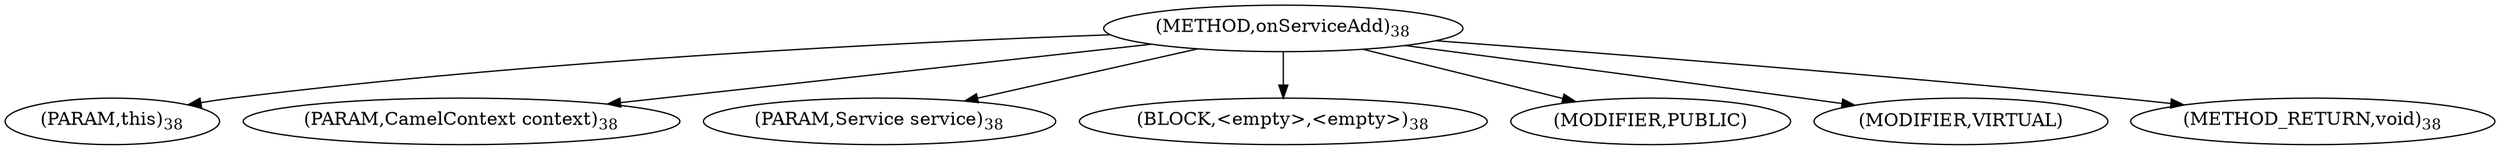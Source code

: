 digraph "onServiceAdd" {  
"36" [label = <(METHOD,onServiceAdd)<SUB>38</SUB>> ]
"37" [label = <(PARAM,this)<SUB>38</SUB>> ]
"38" [label = <(PARAM,CamelContext context)<SUB>38</SUB>> ]
"39" [label = <(PARAM,Service service)<SUB>38</SUB>> ]
"40" [label = <(BLOCK,&lt;empty&gt;,&lt;empty&gt;)<SUB>38</SUB>> ]
"41" [label = <(MODIFIER,PUBLIC)> ]
"42" [label = <(MODIFIER,VIRTUAL)> ]
"43" [label = <(METHOD_RETURN,void)<SUB>38</SUB>> ]
  "36" -> "37" 
  "36" -> "38" 
  "36" -> "39" 
  "36" -> "40" 
  "36" -> "41" 
  "36" -> "42" 
  "36" -> "43" 
}
